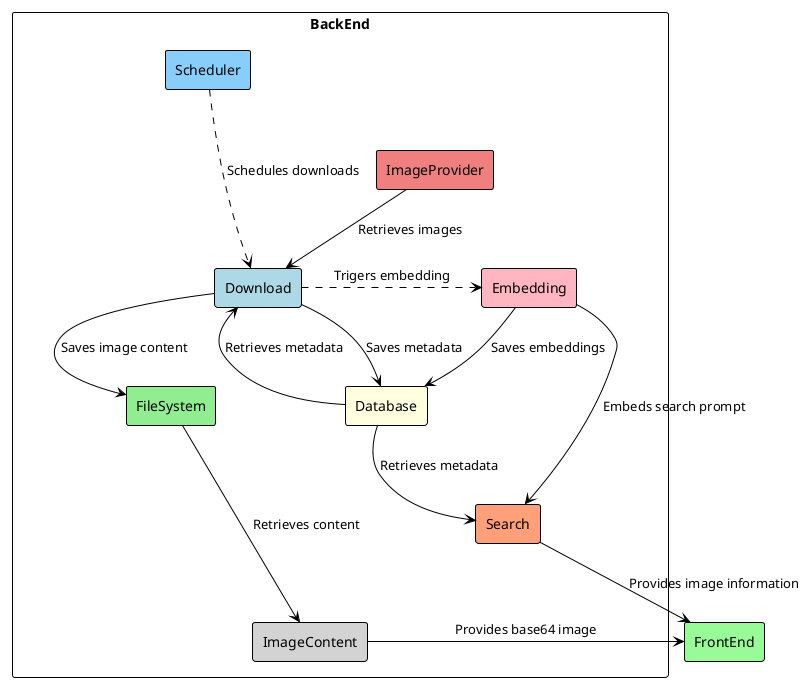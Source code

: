 @startuml "MiraVeja - Block Diagram v0.0.0"
!theme plain

rectangle "FrontEnd" as FE #PaleGreen

rectangle "BackEnd" as BE {
    rectangle "Download" as download #LightBlue
    rectangle "FileSystem" as filesystem #LightGreen
    rectangle "Database" as database #LightYellow
    rectangle "ImageProvider" as imageprovider #LightCoral
    rectangle "Scheduler" as scheduler #LightSkyBlue
    rectangle "Embedding" as embedding #LightPink
    rectangle "ImageContent" as content #LightGray
    rectangle "Search" as search #LightSalmon

    scheduler .d..> download : "Schedules downloads"
    imageprovider -d-> download : "Retrieves images"
    
    download -d-> database : "Saves metadata"
    database -u-> download : "Retrieves metadata"

    download -d-> filesystem : "Saves image content"

    download .r.> embedding : "Trigers embedding"
    embedding -d-> database : "Saves embeddings"

    database -d-> search : "Retrieves metadata"
    filesystem --d-> content : "Retrieves content"
    embedding -d-> search : "Embeds search prompt"

    content -r-> FE : "Provides base64 image"
    search -r-> FE : "Provides image information"
}

@enduml